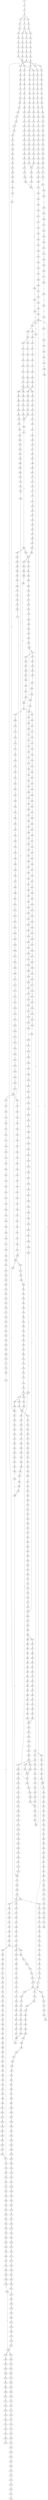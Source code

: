 strict digraph  {
	S0 -> S1 [ label = C ];
	S1 -> S2 [ label = T ];
	S2 -> S3 [ label = T ];
	S3 -> S4 [ label = C ];
	S3 -> S5 [ label = G ];
	S3 -> S6 [ label = T ];
	S4 -> S7 [ label = A ];
	S5 -> S8 [ label = A ];
	S6 -> S9 [ label = A ];
	S7 -> S10 [ label = G ];
	S8 -> S11 [ label = G ];
	S9 -> S12 [ label = G ];
	S10 -> S13 [ label = A ];
	S10 -> S14 [ label = C ];
	S11 -> S15 [ label = C ];
	S12 -> S16 [ label = C ];
	S13 -> S17 [ label = G ];
	S14 -> S18 [ label = C ];
	S15 -> S19 [ label = C ];
	S16 -> S20 [ label = C ];
	S17 -> S21 [ label = G ];
	S18 -> S22 [ label = G ];
	S19 -> S23 [ label = G ];
	S20 -> S24 [ label = G ];
	S21 -> S25 [ label = T ];
	S22 -> S26 [ label = C ];
	S23 -> S27 [ label = C ];
	S24 -> S28 [ label = T ];
	S25 -> S29 [ label = C ];
	S26 -> S30 [ label = C ];
	S27 -> S31 [ label = C ];
	S28 -> S32 [ label = C ];
	S29 -> S33 [ label = C ];
	S30 -> S34 [ label = C ];
	S31 -> S35 [ label = C ];
	S32 -> S36 [ label = C ];
	S33 -> S37 [ label = C ];
	S34 -> S38 [ label = C ];
	S35 -> S38 [ label = C ];
	S36 -> S39 [ label = C ];
	S37 -> S40 [ label = T ];
	S37 -> S41 [ label = A ];
	S37 -> S42 [ label = G ];
	S38 -> S43 [ label = T ];
	S39 -> S44 [ label = A ];
	S40 -> S45 [ label = T ];
	S41 -> S46 [ label = G ];
	S42 -> S47 [ label = G ];
	S43 -> S48 [ label = T ];
	S43 -> S49 [ label = C ];
	S44 -> S50 [ label = C ];
	S45 -> S51 [ label = C ];
	S46 -> S52 [ label = A ];
	S47 -> S53 [ label = A ];
	S48 -> S54 [ label = C ];
	S49 -> S55 [ label = C ];
	S50 -> S56 [ label = C ];
	S51 -> S57 [ label = T ];
	S52 -> S58 [ label = G ];
	S53 -> S59 [ label = G ];
	S54 -> S60 [ label = A ];
	S55 -> S61 [ label = A ];
	S56 -> S62 [ label = A ];
	S57 -> S63 [ label = C ];
	S58 -> S64 [ label = C ];
	S59 -> S65 [ label = G ];
	S60 -> S66 [ label = C ];
	S61 -> S67 [ label = C ];
	S62 -> S68 [ label = C ];
	S63 -> S69 [ label = G ];
	S64 -> S70 [ label = C ];
	S65 -> S71 [ label = C ];
	S66 -> S72 [ label = G ];
	S67 -> S73 [ label = C ];
	S68 -> S74 [ label = C ];
	S69 -> S75 [ label = T ];
	S70 -> S76 [ label = A ];
	S71 -> S77 [ label = G ];
	S72 -> S78 [ label = C ];
	S73 -> S79 [ label = C ];
	S74 -> S80 [ label = G ];
	S75 -> S81 [ label = A ];
	S76 -> S82 [ label = C ];
	S77 -> S83 [ label = T ];
	S78 -> S84 [ label = T ];
	S79 -> S85 [ label = G ];
	S80 -> S86 [ label = A ];
	S81 -> S87 [ label = C ];
	S82 -> S88 [ label = G ];
	S83 -> S89 [ label = G ];
	S84 -> S90 [ label = C ];
	S85 -> S91 [ label = C ];
	S86 -> S92 [ label = T ];
	S87 -> S93 [ label = G ];
	S88 -> S94 [ label = G ];
	S89 -> S95 [ label = G ];
	S90 -> S96 [ label = C ];
	S91 -> S97 [ label = C ];
	S92 -> S98 [ label = C ];
	S93 -> S99 [ label = G ];
	S94 -> S100 [ label = T ];
	S95 -> S101 [ label = T ];
	S96 -> S102 [ label = G ];
	S97 -> S103 [ label = G ];
	S98 -> S104 [ label = G ];
	S99 -> S105 [ label = C ];
	S100 -> S106 [ label = T ];
	S101 -> S107 [ label = A ];
	S102 -> S108 [ label = G ];
	S103 -> S109 [ label = G ];
	S104 -> S110 [ label = G ];
	S105 -> S111 [ label = T ];
	S106 -> S112 [ label = A ];
	S107 -> S113 [ label = T ];
	S108 -> S114 [ label = T ];
	S109 -> S115 [ label = T ];
	S110 -> S116 [ label = T ];
	S111 -> S117 [ label = A ];
	S112 -> S118 [ label = C ];
	S113 -> S119 [ label = G ];
	S114 -> S120 [ label = T ];
	S115 -> S121 [ label = C ];
	S116 -> S122 [ label = T ];
	S117 -> S123 [ label = C ];
	S118 -> S124 [ label = T ];
	S119 -> S125 [ label = A ];
	S120 -> S126 [ label = G ];
	S121 -> S127 [ label = C ];
	S122 -> S128 [ label = C ];
	S123 -> S129 [ label = T ];
	S124 -> S130 [ label = G ];
	S125 -> S131 [ label = G ];
	S126 -> S132 [ label = C ];
	S127 -> S133 [ label = C ];
	S128 -> S134 [ label = C ];
	S129 -> S135 [ label = G ];
	S130 -> S136 [ label = C ];
	S131 -> S137 [ label = C ];
	S132 -> S138 [ label = A ];
	S133 -> S139 [ label = A ];
	S134 -> S140 [ label = A ];
	S135 -> S141 [ label = G ];
	S136 -> S142 [ label = A ];
	S137 -> S143 [ label = G ];
	S138 -> S144 [ label = C ];
	S139 -> S145 [ label = G ];
	S140 -> S146 [ label = G ];
	S141 -> S147 [ label = T ];
	S142 -> S148 [ label = G ];
	S143 -> S149 [ label = G ];
	S144 -> S150 [ label = T ];
	S145 -> S151 [ label = T ];
	S146 -> S152 [ label = T ];
	S147 -> S153 [ label = G ];
	S148 -> S154 [ label = A ];
	S149 -> S155 [ label = T ];
	S150 -> S156 [ label = G ];
	S151 -> S157 [ label = G ];
	S152 -> S158 [ label = G ];
	S153 -> S159 [ label = C ];
	S154 -> S160 [ label = C ];
	S155 -> S161 [ label = C ];
	S156 -> S162 [ label = G ];
	S157 -> S163 [ label = G ];
	S158 -> S164 [ label = G ];
	S159 -> S165 [ label = T ];
	S160 -> S166 [ label = G ];
	S161 -> S167 [ label = G ];
	S162 -> S168 [ label = T ];
	S163 -> S169 [ label = T ];
	S164 -> S170 [ label = T ];
	S165 -> S171 [ label = A ];
	S166 -> S172 [ label = G ];
	S167 -> S173 [ label = C ];
	S168 -> S174 [ label = C ];
	S169 -> S175 [ label = C ];
	S170 -> S175 [ label = C ];
	S171 -> S176 [ label = C ];
	S172 -> S177 [ label = A ];
	S173 -> S178 [ label = A ];
	S174 -> S179 [ label = G ];
	S175 -> S180 [ label = G ];
	S176 -> S181 [ label = T ];
	S177 -> S182 [ label = C ];
	S178 -> S183 [ label = C ];
	S179 -> S184 [ label = T ];
	S180 -> S185 [ label = T ];
	S181 -> S186 [ label = G ];
	S182 -> S187 [ label = A ];
	S183 -> S188 [ label = G ];
	S184 -> S189 [ label = C ];
	S185 -> S190 [ label = C ];
	S186 -> S191 [ label = T ];
	S187 -> S192 [ label = C ];
	S188 -> S193 [ label = C ];
	S189 -> S194 [ label = C ];
	S190 -> S194 [ label = C ];
	S191 -> S195 [ label = A ];
	S192 -> S196 [ label = A ];
	S193 -> S197 [ label = G ];
	S194 -> S198 [ label = G ];
	S195 -> S199 [ label = A ];
	S196 -> S200 [ label = C ];
	S197 -> S201 [ label = C ];
	S198 -> S202 [ label = T ];
	S199 -> S203 [ label = C ];
	S200 -> S204 [ label = C ];
	S201 -> S205 [ label = G ];
	S202 -> S206 [ label = C ];
	S203 -> S207 [ label = A ];
	S204 -> S208 [ label = T ];
	S205 -> S209 [ label = C ];
	S205 -> S210 [ label = G ];
	S206 -> S211 [ label = A ];
	S207 -> S212 [ label = C ];
	S208 -> S213 [ label = C ];
	S209 -> S214 [ label = G ];
	S210 -> S215 [ label = C ];
	S211 -> S216 [ label = C ];
	S212 -> S217 [ label = A ];
	S213 -> S218 [ label = T ];
	S214 -> S219 [ label = T ];
	S215 -> S220 [ label = T ];
	S216 -> S221 [ label = C ];
	S217 -> S222 [ label = C ];
	S218 -> S223 [ label = A ];
	S219 -> S224 [ label = C ];
	S220 -> S225 [ label = G ];
	S221 -> S226 [ label = C ];
	S221 -> S227 [ label = G ];
	S222 -> S228 [ label = G ];
	S223 -> S229 [ label = G ];
	S224 -> S230 [ label = G ];
	S225 -> S231 [ label = G ];
	S226 -> S232 [ label = T ];
	S227 -> S233 [ label = A ];
	S228 -> S234 [ label = C ];
	S229 -> S235 [ label = A ];
	S230 -> S236 [ label = A ];
	S231 -> S237 [ label = A ];
	S232 -> S238 [ label = G ];
	S233 -> S239 [ label = A ];
	S233 -> S240 [ label = G ];
	S234 -> S241 [ label = T ];
	S235 -> S242 [ label = A ];
	S236 -> S243 [ label = C ];
	S237 -> S244 [ label = A ];
	S238 -> S245 [ label = T ];
	S239 -> S246 [ label = T ];
	S240 -> S247 [ label = T ];
	S241 -> S248 [ label = C ];
	S242 -> S249 [ label = C ];
	S243 -> S250 [ label = G ];
	S244 -> S251 [ label = T ];
	S245 -> S252 [ label = C ];
	S246 -> S253 [ label = C ];
	S247 -> S254 [ label = C ];
	S248 -> S255 [ label = C ];
	S249 -> S256 [ label = G ];
	S250 -> S257 [ label = C ];
	S251 -> S258 [ label = G ];
	S252 -> S259 [ label = C ];
	S253 -> S260 [ label = C ];
	S254 -> S261 [ label = C ];
	S255 -> S262 [ label = T ];
	S256 -> S263 [ label = A ];
	S257 -> S264 [ label = G ];
	S258 -> S265 [ label = G ];
	S259 -> S266 [ label = T ];
	S260 -> S267 [ label = T ];
	S261 -> S268 [ label = A ];
	S261 -> S269 [ label = T ];
	S262 -> S270 [ label = A ];
	S263 -> S271 [ label = G ];
	S264 -> S272 [ label = C ];
	S265 -> S273 [ label = G ];
	S266 -> S274 [ label = A ];
	S266 -> S275 [ label = T ];
	S267 -> S276 [ label = C ];
	S268 -> S277 [ label = G ];
	S269 -> S278 [ label = C ];
	S270 -> S279 [ label = G ];
	S271 -> S280 [ label = G ];
	S272 -> S281 [ label = C ];
	S273 -> S282 [ label = G ];
	S274 -> S283 [ label = C ];
	S275 -> S284 [ label = G ];
	S276 -> S285 [ label = G ];
	S277 -> S286 [ label = T ];
	S277 -> S287 [ label = C ];
	S278 -> S288 [ label = G ];
	S279 -> S289 [ label = A ];
	S280 -> S290 [ label = T ];
	S281 -> S291 [ label = T ];
	S282 -> S292 [ label = T ];
	S283 -> S293 [ label = T ];
	S284 -> S294 [ label = A ];
	S284 -> S295 [ label = T ];
	S285 -> S296 [ label = A ];
	S286 -> S297 [ label = A ];
	S287 -> S298 [ label = T ];
	S288 -> S299 [ label = A ];
	S289 -> S300 [ label = A ];
	S290 -> S301 [ label = G ];
	S291 -> S302 [ label = C ];
	S292 -> S303 [ label = C ];
	S293 -> S304 [ label = A ];
	S294 -> S305 [ label = A ];
	S295 -> S306 [ label = A ];
	S296 -> S307 [ label = A ];
	S297 -> S308 [ label = G ];
	S298 -> S309 [ label = T ];
	S299 -> S310 [ label = A ];
	S300 -> S311 [ label = C ];
	S301 -> S312 [ label = T ];
	S302 -> S313 [ label = G ];
	S303 -> S314 [ label = C ];
	S304 -> S315 [ label = C ];
	S305 -> S316 [ label = C ];
	S306 -> S317 [ label = G ];
	S307 -> S318 [ label = C ];
	S308 -> S319 [ label = G ];
	S308 -> S320 [ label = C ];
	S309 -> S321 [ label = C ];
	S310 -> S318 [ label = C ];
	S311 -> S322 [ label = T ];
	S312 -> S323 [ label = C ];
	S313 -> S324 [ label = G ];
	S314 -> S325 [ label = G ];
	S315 -> S326 [ label = C ];
	S316 -> S327 [ label = T ];
	S317 -> S328 [ label = G ];
	S318 -> S329 [ label = T ];
	S319 -> S330 [ label = G ];
	S320 -> S331 [ label = T ];
	S321 -> S332 [ label = A ];
	S322 -> S333 [ label = T ];
	S323 -> S334 [ label = C ];
	S324 -> S335 [ label = G ];
	S325 -> S336 [ label = C ];
	S326 -> S337 [ label = A ];
	S327 -> S338 [ label = T ];
	S328 -> S339 [ label = A ];
	S329 -> S340 [ label = T ];
	S330 -> S341 [ label = T ];
	S331 -> S342 [ label = C ];
	S332 -> S343 [ label = C ];
	S333 -> S344 [ label = C ];
	S334 -> S345 [ label = C ];
	S335 -> S346 [ label = C ];
	S336 -> S347 [ label = C ];
	S337 -> S348 [ label = G ];
	S338 -> S349 [ label = C ];
	S339 -> S350 [ label = G ];
	S340 -> S351 [ label = C ];
	S341 -> S352 [ label = C ];
	S342 -> S353 [ label = C ];
	S343 -> S354 [ label = G ];
	S344 -> S355 [ label = A ];
	S345 -> S356 [ label = T ];
	S346 -> S357 [ label = T ];
	S347 -> S358 [ label = G ];
	S348 -> S359 [ label = G ];
	S349 -> S360 [ label = A ];
	S350 -> S361 [ label = A ];
	S351 -> S362 [ label = A ];
	S352 -> S363 [ label = A ];
	S353 -> S364 [ label = A ];
	S354 -> S365 [ label = C ];
	S355 -> S366 [ label = A ];
	S356 -> S367 [ label = G ];
	S357 -> S368 [ label = C ];
	S358 -> S369 [ label = G ];
	S359 -> S370 [ label = A ];
	S360 -> S366 [ label = A ];
	S361 -> S371 [ label = G ];
	S362 -> S366 [ label = A ];
	S363 -> S372 [ label = C ];
	S364 -> S373 [ label = C ];
	S365 -> S374 [ label = C ];
	S366 -> S375 [ label = C ];
	S367 -> S376 [ label = T ];
	S368 -> S377 [ label = A ];
	S369 -> S378 [ label = A ];
	S370 -> S379 [ label = G ];
	S371 -> S380 [ label = G ];
	S372 -> S381 [ label = T ];
	S373 -> S382 [ label = C ];
	S374 -> S383 [ label = C ];
	S375 -> S384 [ label = C ];
	S375 -> S385 [ label = T ];
	S376 -> S386 [ label = C ];
	S377 -> S387 [ label = C ];
	S378 -> S388 [ label = A ];
	S379 -> S389 [ label = A ];
	S380 -> S390 [ label = T ];
	S381 -> S391 [ label = C ];
	S382 -> S392 [ label = G ];
	S383 -> S393 [ label = T ];
	S384 -> S394 [ label = G ];
	S385 -> S395 [ label = G ];
	S386 -> S396 [ label = C ];
	S387 -> S397 [ label = G ];
	S388 -> S398 [ label = C ];
	S389 -> S399 [ label = G ];
	S390 -> S400 [ label = C ];
	S391 -> S401 [ label = G ];
	S392 -> S402 [ label = G ];
	S393 -> S403 [ label = T ];
	S394 -> S404 [ label = G ];
	S395 -> S405 [ label = G ];
	S395 -> S406 [ label = C ];
	S396 -> S266 [ label = T ];
	S397 -> S407 [ label = T ];
	S398 -> S408 [ label = T ];
	S399 -> S409 [ label = T ];
	S400 -> S410 [ label = C ];
	S401 -> S411 [ label = C ];
	S402 -> S412 [ label = A ];
	S403 -> S413 [ label = C ];
	S404 -> S414 [ label = C ];
	S405 -> S415 [ label = C ];
	S406 -> S416 [ label = C ];
	S407 -> S417 [ label = C ];
	S408 -> S418 [ label = G ];
	S409 -> S419 [ label = C ];
	S410 -> S37 [ label = C ];
	S411 -> S420 [ label = T ];
	S412 -> S421 [ label = C ];
	S413 -> S422 [ label = A ];
	S414 -> S423 [ label = C ];
	S415 -> S424 [ label = C ];
	S416 -> S425 [ label = C ];
	S417 -> S426 [ label = C ];
	S418 -> S427 [ label = C ];
	S419 -> S428 [ label = A ];
	S420 -> S429 [ label = T ];
	S421 -> S430 [ label = G ];
	S422 -> S431 [ label = T ];
	S423 -> S432 [ label = C ];
	S424 -> S433 [ label = C ];
	S425 -> S434 [ label = T ];
	S426 -> S435 [ label = A ];
	S427 -> S436 [ label = A ];
	S428 -> S437 [ label = G ];
	S429 -> S438 [ label = C ];
	S430 -> S439 [ label = T ];
	S431 -> S440 [ label = C ];
	S432 -> S441 [ label = A ];
	S433 -> S442 [ label = A ];
	S434 -> S443 [ label = A ];
	S435 -> S444 [ label = G ];
	S436 -> S445 [ label = A ];
	S437 -> S446 [ label = G ];
	S438 -> S447 [ label = A ];
	S439 -> S448 [ label = C ];
	S440 -> S449 [ label = C ];
	S441 -> S450 [ label = G ];
	S442 -> S451 [ label = G ];
	S443 -> S452 [ label = G ];
	S444 -> S453 [ label = C ];
	S445 -> S454 [ label = C ];
	S446 -> S455 [ label = A ];
	S447 -> S456 [ label = T ];
	S448 -> S457 [ label = G ];
	S449 -> S458 [ label = A ];
	S450 -> S459 [ label = T ];
	S451 -> S460 [ label = G ];
	S452 -> S461 [ label = G ];
	S453 -> S462 [ label = T ];
	S453 -> S463 [ label = G ];
	S454 -> S464 [ label = C ];
	S455 -> S465 [ label = C ];
	S456 -> S466 [ label = C ];
	S457 -> S467 [ label = T ];
	S458 -> S468 [ label = G ];
	S459 -> S469 [ label = T ];
	S460 -> S470 [ label = T ];
	S461 -> S471 [ label = T ];
	S462 -> S309 [ label = T ];
	S463 -> S472 [ label = A ];
	S464 -> S473 [ label = A ];
	S465 -> S474 [ label = C ];
	S466 -> S475 [ label = C ];
	S467 -> S476 [ label = G ];
	S468 -> S477 [ label = A ];
	S469 -> S478 [ label = G ];
	S470 -> S479 [ label = G ];
	S471 -> S480 [ label = G ];
	S472 -> S481 [ label = G ];
	S473 -> S482 [ label = G ];
	S474 -> S483 [ label = A ];
	S475 -> S458 [ label = A ];
	S476 -> S484 [ label = A ];
	S477 -> S485 [ label = A ];
	S478 -> S486 [ label = T ];
	S479 -> S487 [ label = C ];
	S479 -> S488 [ label = G ];
	S480 -> S489 [ label = T ];
	S481 -> S490 [ label = T ];
	S482 -> S491 [ label = A ];
	S483 -> S492 [ label = G ];
	S484 -> S493 [ label = C ];
	S485 -> S494 [ label = C ];
	S486 -> S495 [ label = G ];
	S487 -> S496 [ label = G ];
	S488 -> S497 [ label = G ];
	S489 -> S498 [ label = G ];
	S490 -> S499 [ label = C ];
	S491 -> S500 [ label = A ];
	S492 -> S501 [ label = T ];
	S493 -> S502 [ label = C ];
	S494 -> S503 [ label = C ];
	S495 -> S504 [ label = C ];
	S496 -> S505 [ label = C ];
	S497 -> S506 [ label = C ];
	S498 -> S507 [ label = C ];
	S499 -> S508 [ label = C ];
	S499 -> S509 [ label = T ];
	S500 -> S510 [ label = C ];
	S501 -> S511 [ label = C ];
	S502 -> S512 [ label = G ];
	S503 -> S513 [ label = A ];
	S503 -> S514 [ label = G ];
	S504 -> S515 [ label = G ];
	S505 -> S516 [ label = G ];
	S506 -> S517 [ label = T ];
	S507 -> S518 [ label = G ];
	S508 -> S519 [ label = C ];
	S509 -> S520 [ label = C ];
	S510 -> S521 [ label = A ];
	S511 -> S522 [ label = T ];
	S512 -> S523 [ label = G ];
	S513 -> S524 [ label = G ];
	S513 -> S525 [ label = C ];
	S514 -> S526 [ label = G ];
	S515 -> S527 [ label = T ];
	S516 -> S528 [ label = T ];
	S517 -> S529 [ label = T ];
	S518 -> S530 [ label = T ];
	S519 -> S531 [ label = T ];
	S519 -> S532 [ label = G ];
	S520 -> S533 [ label = G ];
	S521 -> S534 [ label = G ];
	S522 -> S535 [ label = C ];
	S523 -> S536 [ label = T ];
	S524 -> S537 [ label = A ];
	S525 -> S538 [ label = C ];
	S526 -> S539 [ label = A ];
	S527 -> S540 [ label = C ];
	S528 -> S541 [ label = C ];
	S529 -> S542 [ label = C ];
	S530 -> S543 [ label = C ];
	S531 -> S544 [ label = C ];
	S532 -> S545 [ label = C ];
	S533 -> S546 [ label = T ];
	S534 -> S547 [ label = C ];
	S535 -> S548 [ label = T ];
	S536 -> S549 [ label = C ];
	S537 -> S550 [ label = C ];
	S538 -> S551 [ label = A ];
	S539 -> S552 [ label = C ];
	S540 -> S553 [ label = G ];
	S541 -> S554 [ label = G ];
	S542 -> S555 [ label = G ];
	S543 -> S553 [ label = G ];
	S544 -> S556 [ label = C ];
	S545 -> S557 [ label = C ];
	S546 -> S558 [ label = C ];
	S547 -> S559 [ label = C ];
	S548 -> S560 [ label = G ];
	S549 -> S561 [ label = G ];
	S550 -> S562 [ label = T ];
	S551 -> S563 [ label = C ];
	S552 -> S564 [ label = G ];
	S553 -> S565 [ label = A ];
	S554 -> S566 [ label = T ];
	S555 -> S567 [ label = A ];
	S556 -> S568 [ label = G ];
	S557 -> S569 [ label = T ];
	S558 -> S570 [ label = T ];
	S559 -> S571 [ label = G ];
	S560 -> S572 [ label = T ];
	S561 -> S573 [ label = C ];
	S562 -> S574 [ label = C ];
	S563 -> S575 [ label = C ];
	S564 -> S576 [ label = C ];
	S565 -> S577 [ label = A ];
	S566 -> S578 [ label = G ];
	S567 -> S579 [ label = A ];
	S568 -> S580 [ label = G ];
	S569 -> S581 [ label = G ];
	S570 -> S582 [ label = G ];
	S571 -> S583 [ label = T ];
	S572 -> S584 [ label = A ];
	S573 -> S585 [ label = G ];
	S574 -> S586 [ label = C ];
	S575 -> S587 [ label = C ];
	S576 -> S588 [ label = C ];
	S577 -> S589 [ label = C ];
	S578 -> S590 [ label = C ];
	S579 -> S591 [ label = C ];
	S580 -> S592 [ label = T ];
	S581 -> S593 [ label = T ];
	S582 -> S594 [ label = T ];
	S583 -> S595 [ label = C ];
	S585 -> S596 [ label = T ];
	S586 -> S597 [ label = C ];
	S587 -> S598 [ label = C ];
	S588 -> S599 [ label = C ];
	S589 -> S600 [ label = C ];
	S589 -> S601 [ label = A ];
	S590 -> S602 [ label = A ];
	S591 -> S603 [ label = A ];
	S592 -> S604 [ label = C ];
	S593 -> S605 [ label = C ];
	S594 -> S606 [ label = T ];
	S595 -> S607 [ label = C ];
	S596 -> S608 [ label = A ];
	S597 -> S609 [ label = A ];
	S598 -> S610 [ label = T ];
	S599 -> S611 [ label = A ];
	S600 -> S612 [ label = T ];
	S601 -> S613 [ label = C ];
	S602 -> S614 [ label = T ];
	S603 -> S615 [ label = C ];
	S604 -> S616 [ label = T ];
	S605 -> S617 [ label = G ];
	S606 -> S618 [ label = C ];
	S607 -> S619 [ label = T ];
	S608 -> S620 [ label = G ];
	S609 -> S621 [ label = T ];
	S610 -> S622 [ label = T ];
	S611 -> S623 [ label = T ];
	S612 -> S624 [ label = T ];
	S612 -> S625 [ label = G ];
	S613 -> S626 [ label = C ];
	S614 -> S627 [ label = C ];
	S615 -> S628 [ label = G ];
	S616 -> S629 [ label = G ];
	S617 -> S630 [ label = C ];
	S618 -> S631 [ label = C ];
	S619 -> S632 [ label = C ];
	S620 -> S633 [ label = C ];
	S621 -> S634 [ label = C ];
	S622 -> S635 [ label = C ];
	S623 -> S636 [ label = C ];
	S624 -> S637 [ label = C ];
	S625 -> S638 [ label = T ];
	S626 -> S639 [ label = C ];
	S627 -> S640 [ label = C ];
	S628 -> S641 [ label = C ];
	S629 -> S642 [ label = G ];
	S630 -> S643 [ label = G ];
	S631 -> S644 [ label = G ];
	S632 -> S645 [ label = T ];
	S633 -> S646 [ label = C ];
	S634 -> S647 [ label = T ];
	S635 -> S648 [ label = C ];
	S635 -> S649 [ label = G ];
	S636 -> S650 [ label = G ];
	S637 -> S651 [ label = G ];
	S638 -> S652 [ label = C ];
	S639 -> S653 [ label = G ];
	S640 -> S654 [ label = G ];
	S641 -> S655 [ label = G ];
	S642 -> S656 [ label = A ];
	S643 -> S657 [ label = C ];
	S644 -> S658 [ label = T ];
	S645 -> S659 [ label = G ];
	S646 -> S660 [ label = G ];
	S647 -> S661 [ label = G ];
	S648 -> S662 [ label = T ];
	S649 -> S663 [ label = A ];
	S650 -> S664 [ label = T ];
	S651 -> S665 [ label = T ];
	S652 -> S666 [ label = G ];
	S653 -> S667 [ label = T ];
	S654 -> S668 [ label = C ];
	S655 -> S669 [ label = C ];
	S656 -> S670 [ label = G ];
	S657 -> S671 [ label = G ];
	S657 -> S672 [ label = A ];
	S658 -> S673 [ label = G ];
	S659 -> S674 [ label = T ];
	S660 -> S675 [ label = C ];
	S661 -> S676 [ label = C ];
	S662 -> S677 [ label = G ];
	S663 -> S678 [ label = T ];
	S664 -> S679 [ label = C ];
	S665 -> S680 [ label = A ];
	S666 -> S681 [ label = C ];
	S667 -> S682 [ label = A ];
	S668 -> S683 [ label = A ];
	S669 -> S684 [ label = A ];
	S670 -> S685 [ label = G ];
	S671 -> S686 [ label = A ];
	S672 -> S687 [ label = A ];
	S673 -> S688 [ label = G ];
	S674 -> S689 [ label = C ];
	S675 -> S690 [ label = T ];
	S676 -> S691 [ label = C ];
	S677 -> S692 [ label = T ];
	S678 -> S693 [ label = C ];
	S679 -> S694 [ label = C ];
	S680 -> S695 [ label = C ];
	S681 -> S643 [ label = G ];
	S682 -> S696 [ label = C ];
	S683 -> S697 [ label = C ];
	S684 -> S698 [ label = C ];
	S685 -> S699 [ label = G ];
	S686 -> S700 [ label = G ];
	S687 -> S701 [ label = C ];
	S688 -> S702 [ label = C ];
	S689 -> S703 [ label = G ];
	S690 -> S704 [ label = G ];
	S691 -> S705 [ label = A ];
	S692 -> S706 [ label = C ];
	S693 -> S707 [ label = G ];
	S694 -> S708 [ label = T ];
	S695 -> S709 [ label = T ];
	S696 -> S710 [ label = G ];
	S697 -> S711 [ label = G ];
	S698 -> S712 [ label = G ];
	S699 -> S713 [ label = T ];
	S700 -> S714 [ label = C ];
	S701 -> S715 [ label = C ];
	S702 -> S716 [ label = C ];
	S703 -> S717 [ label = T ];
	S704 -> S718 [ label = G ];
	S705 -> S719 [ label = G ];
	S706 -> S720 [ label = C ];
	S707 -> S721 [ label = T ];
	S708 -> S722 [ label = C ];
	S709 -> S723 [ label = T ];
	S710 -> S724 [ label = T ];
	S711 -> S725 [ label = T ];
	S712 -> S726 [ label = T ];
	S713 -> S727 [ label = G ];
	S714 -> S728 [ label = A ];
	S715 -> S729 [ label = C ];
	S716 -> S730 [ label = C ];
	S717 -> S731 [ label = G ];
	S718 -> S732 [ label = A ];
	S719 -> S733 [ label = T ];
	S720 -> S734 [ label = T ];
	S721 -> S735 [ label = T ];
	S722 -> S736 [ label = T ];
	S723 -> S737 [ label = C ];
	S724 -> S738 [ label = C ];
	S725 -> S739 [ label = C ];
	S726 -> S740 [ label = C ];
	S727 -> S741 [ label = T ];
	S728 -> S742 [ label = G ];
	S729 -> S743 [ label = G ];
	S730 -> S744 [ label = G ];
	S731 -> S745 [ label = G ];
	S732 -> S746 [ label = A ];
	S733 -> S747 [ label = C ];
	S734 -> S275 [ label = T ];
	S735 -> S748 [ label = T ];
	S736 -> S749 [ label = T ];
	S737 -> S750 [ label = A ];
	S738 -> S751 [ label = C ];
	S739 -> S752 [ label = G ];
	S740 -> S753 [ label = C ];
	S741 -> S754 [ label = T ];
	S742 -> S755 [ label = T ];
	S743 -> S756 [ label = T ];
	S744 -> S757 [ label = T ];
	S745 -> S758 [ label = T ];
	S746 -> S759 [ label = G ];
	S747 -> S760 [ label = G ];
	S748 -> S761 [ label = G ];
	S749 -> S762 [ label = C ];
	S750 -> S763 [ label = A ];
	S751 -> S764 [ label = A ];
	S752 -> S765 [ label = A ];
	S753 -> S766 [ label = A ];
	S754 -> S767 [ label = C ];
	S755 -> S768 [ label = G ];
	S756 -> S769 [ label = A ];
	S757 -> S770 [ label = C ];
	S758 -> S771 [ label = A ];
	S759 -> S772 [ label = A ];
	S760 -> S773 [ label = T ];
	S761 -> S774 [ label = T ];
	S762 -> S775 [ label = T ];
	S763 -> S776 [ label = G ];
	S764 -> S777 [ label = G ];
	S765 -> S778 [ label = G ];
	S766 -> S444 [ label = G ];
	S767 -> S779 [ label = C ];
	S768 -> S780 [ label = C ];
	S769 -> S781 [ label = C ];
	S770 -> S782 [ label = C ];
	S771 -> S783 [ label = C ];
	S772 -> S784 [ label = A ];
	S773 -> S785 [ label = A ];
	S774 -> S786 [ label = A ];
	S775 -> S787 [ label = C ];
	S776 -> S788 [ label = C ];
	S777 -> S453 [ label = C ];
	S778 -> S789 [ label = C ];
	S779 -> S790 [ label = A ];
	S780 -> S791 [ label = A ];
	S781 -> S792 [ label = A ];
	S782 -> S793 [ label = A ];
	S783 -> S794 [ label = C ];
	S784 -> S795 [ label = C ];
	S785 -> S796 [ label = A ];
	S786 -> S797 [ label = G ];
	S787 -> S798 [ label = G ];
	S788 -> S799 [ label = G ];
	S789 -> S800 [ label = G ];
	S790 -> S801 [ label = G ];
	S791 -> S802 [ label = A ];
	S792 -> S803 [ label = G ];
	S793 -> S804 [ label = G ];
	S794 -> S805 [ label = G ];
	S795 -> S806 [ label = G ];
	S796 -> S807 [ label = G ];
	S797 -> S808 [ label = G ];
	S798 -> S809 [ label = G ];
	S799 -> S810 [ label = A ];
	S800 -> S811 [ label = A ];
	S801 -> S812 [ label = C ];
	S802 -> S813 [ label = C ];
	S803 -> S814 [ label = C ];
	S804 -> S815 [ label = T ];
	S805 -> S816 [ label = G ];
	S806 -> S817 [ label = G ];
	S807 -> S818 [ label = A ];
	S808 -> S819 [ label = A ];
	S809 -> S820 [ label = A ];
	S810 -> S821 [ label = G ];
	S811 -> S822 [ label = G ];
	S812 -> S823 [ label = A ];
	S813 -> S824 [ label = A ];
	S814 -> S825 [ label = A ];
	S815 -> S826 [ label = A ];
	S816 -> S827 [ label = T ];
	S817 -> S828 [ label = C ];
	S818 -> S829 [ label = C ];
	S819 -> S830 [ label = A ];
	S820 -> S831 [ label = G ];
	S821 -> S832 [ label = T ];
	S822 -> S833 [ label = T ];
	S823 -> S834 [ label = G ];
	S824 -> S835 [ label = G ];
	S825 -> S836 [ label = G ];
	S826 -> S308 [ label = G ];
	S827 -> S837 [ label = G ];
	S828 -> S838 [ label = A ];
	S829 -> S839 [ label = G ];
	S830 -> S840 [ label = A ];
	S831 -> S841 [ label = A ];
	S832 -> S842 [ label = C ];
	S833 -> S843 [ label = C ];
	S834 -> S844 [ label = A ];
	S835 -> S845 [ label = C ];
	S836 -> S846 [ label = G ];
	S837 -> S847 [ label = G ];
	S838 -> S848 [ label = C ];
	S839 -> S849 [ label = G ];
	S840 -> S850 [ label = G ];
	S841 -> S851 [ label = G ];
	S842 -> S508 [ label = C ];
	S843 -> S852 [ label = G ];
	S844 -> S853 [ label = T ];
	S845 -> S854 [ label = T ];
	S846 -> S855 [ label = T ];
	S847 -> S856 [ label = T ];
	S848 -> S857 [ label = C ];
	S848 -> S858 [ label = T ];
	S849 -> S859 [ label = C ];
	S850 -> S860 [ label = G ];
	S851 -> S861 [ label = G ];
	S852 -> S862 [ label = A ];
	S853 -> S863 [ label = A ];
	S854 -> S864 [ label = A ];
	S855 -> S865 [ label = G ];
	S856 -> S866 [ label = T ];
	S857 -> S867 [ label = G ];
	S858 -> S868 [ label = G ];
	S859 -> S869 [ label = T ];
	S860 -> S870 [ label = T ];
	S861 -> S871 [ label = T ];
	S862 -> S872 [ label = A ];
	S863 -> S873 [ label = A ];
	S864 -> S874 [ label = C ];
	S865 -> S875 [ label = C ];
	S866 -> S876 [ label = A ];
	S867 -> S877 [ label = G ];
	S868 -> S878 [ label = G ];
	S869 -> S879 [ label = C ];
	S870 -> S880 [ label = C ];
	S871 -> S400 [ label = C ];
	S872 -> S881 [ label = C ];
	S873 -> S882 [ label = A ];
	S874 -> S883 [ label = G ];
	S875 -> S884 [ label = A ];
	S876 -> S885 [ label = G ];
	S877 -> S886 [ label = G ];
	S878 -> S887 [ label = G ];
	S879 -> S888 [ label = T ];
	S880 -> S889 [ label = C ];
	S881 -> S890 [ label = C ];
	S882 -> S891 [ label = A ];
	S883 -> S892 [ label = A ];
	S884 -> S893 [ label = C ];
	S885 -> S894 [ label = A ];
	S886 -> S895 [ label = A ];
	S887 -> S896 [ label = A ];
	S888 -> S897 [ label = C ];
	S889 -> S898 [ label = C ];
	S890 -> S612 [ label = T ];
	S891 -> S899 [ label = A ];
	S892 -> S900 [ label = G ];
	S893 -> S901 [ label = G ];
	S894 -> S902 [ label = A ];
	S895 -> S903 [ label = A ];
	S896 -> S904 [ label = A ];
	S897 -> S905 [ label = G ];
	S898 -> S906 [ label = G ];
	S899 -> S907 [ label = C ];
	S900 -> S908 [ label = A ];
	S901 -> S909 [ label = C ];
	S902 -> S910 [ label = G ];
	S903 -> S911 [ label = T ];
	S904 -> S912 [ label = C ];
	S905 -> S913 [ label = A ];
	S906 -> S914 [ label = A ];
	S907 -> S915 [ label = T ];
	S908 -> S916 [ label = A ];
	S909 -> S917 [ label = G ];
	S910 -> S918 [ label = G ];
	S911 -> S919 [ label = T ];
	S912 -> S920 [ label = T ];
	S913 -> S921 [ label = A ];
	S914 -> S922 [ label = A ];
	S915 -> S923 [ label = T ];
	S916 -> S924 [ label = C ];
	S917 -> S925 [ label = G ];
	S918 -> S926 [ label = G ];
	S919 -> S927 [ label = G ];
	S920 -> S928 [ label = G ];
	S921 -> S929 [ label = G ];
	S922 -> S930 [ label = G ];
	S923 -> S931 [ label = T ];
	S924 -> S932 [ label = T ];
	S925 -> S933 [ label = T ];
	S926 -> S934 [ label = G ];
	S927 -> S935 [ label = A ];
	S928 -> S936 [ label = G ];
	S929 -> S937 [ label = T ];
	S930 -> S938 [ label = T ];
	S931 -> S939 [ label = G ];
	S932 -> S940 [ label = G ];
	S933 -> S941 [ label = G ];
	S934 -> S942 [ label = G ];
	S935 -> S943 [ label = A ];
	S936 -> S944 [ label = A ];
	S937 -> S945 [ label = C ];
	S938 -> S946 [ label = C ];
	S939 -> S947 [ label = C ];
	S940 -> S948 [ label = G ];
	S941 -> S949 [ label = C ];
	S942 -> S950 [ label = T ];
	S943 -> S951 [ label = C ];
	S944 -> S952 [ label = C ];
	S945 -> S953 [ label = G ];
	S946 -> S954 [ label = G ];
	S947 -> S955 [ label = C ];
	S948 -> S956 [ label = C ];
	S949 -> S957 [ label = C ];
	S950 -> S958 [ label = C ];
	S951 -> S959 [ label = C ];
	S952 -> S960 [ label = C ];
	S953 -> S961 [ label = C ];
	S954 -> S962 [ label = A ];
	S955 -> S963 [ label = G ];
	S956 -> S964 [ label = G ];
	S957 -> S965 [ label = G ];
	S958 -> S966 [ label = C ];
	S959 -> S967 [ label = C ];
	S960 -> S968 [ label = C ];
	S961 -> S969 [ label = G ];
	S962 -> S970 [ label = G ];
	S963 -> S971 [ label = T ];
	S964 -> S972 [ label = C ];
	S965 -> S973 [ label = C ];
	S966 -> S974 [ label = G ];
	S967 -> S975 [ label = G ];
	S968 -> S976 [ label = G ];
	S969 -> S977 [ label = G ];
	S970 -> S978 [ label = G ];
	S971 -> S979 [ label = A ];
	S972 -> S980 [ label = A ];
	S973 -> S981 [ label = A ];
	S974 -> S982 [ label = T ];
	S975 -> S983 [ label = T ];
	S976 -> S984 [ label = T ];
	S977 -> S985 [ label = C ];
	S978 -> S986 [ label = T ];
	S979 -> S987 [ label = G ];
	S980 -> S988 [ label = G ];
	S981 -> S989 [ label = A ];
	S982 -> S990 [ label = C ];
	S983 -> S991 [ label = C ];
	S984 -> S992 [ label = C ];
	S985 -> S993 [ label = T ];
	S986 -> S994 [ label = A ];
	S987 -> S995 [ label = C ];
	S988 -> S996 [ label = C ];
	S989 -> S997 [ label = C ];
	S990 -> S998 [ label = G ];
	S991 -> S999 [ label = T ];
	S992 -> S1000 [ label = T ];
	S993 -> S1001 [ label = A ];
	S994 -> S1002 [ label = T ];
	S995 -> S1003 [ label = C ];
	S996 -> S1004 [ label = G ];
	S997 -> S1005 [ label = C ];
	S998 -> S1006 [ label = G ];
	S999 -> S1007 [ label = C ];
	S1000 -> S1007 [ label = C ];
	S1001 -> S1008 [ label = T ];
	S1002 -> S1009 [ label = A ];
	S1003 -> S1010 [ label = G ];
	S1004 -> S1011 [ label = G ];
	S1005 -> S1012 [ label = A ];
	S1006 -> S1013 [ label = A ];
	S1007 -> S1014 [ label = G ];
	S1008 -> S1015 [ label = A ];
	S1009 -> S1016 [ label = A ];
	S1010 -> S1017 [ label = G ];
	S1011 -> S1018 [ label = G ];
	S1012 -> S1019 [ label = G ];
	S1013 -> S1020 [ label = A ];
	S1014 -> S1021 [ label = G ];
	S1015 -> S1022 [ label = G ];
	S1016 -> S1023 [ label = G ];
	S1017 -> S1024 [ label = T ];
	S1018 -> S1025 [ label = T ];
	S1019 -> S1026 [ label = T ];
	S1020 -> S1027 [ label = C ];
	S1021 -> S1028 [ label = C ];
	S1022 -> S1029 [ label = T ];
	S1023 -> S1030 [ label = T ];
	S1024 -> S1031 [ label = G ];
	S1025 -> S1032 [ label = G ];
	S1026 -> S1033 [ label = C ];
	S1027 -> S1034 [ label = A ];
	S1027 -> S1035 [ label = T ];
	S1028 -> S1036 [ label = A ];
	S1029 -> S1037 [ label = A ];
	S1030 -> S1038 [ label = C ];
	S1031 -> S1039 [ label = A ];
	S1032 -> S1040 [ label = C ];
	S1033 -> S1041 [ label = G ];
	S1034 -> S1042 [ label = G ];
	S1035 -> S1043 [ label = A ];
	S1036 -> S1044 [ label = C ];
	S1037 -> S1045 [ label = G ];
	S1038 -> S1046 [ label = G ];
	S1039 -> S1047 [ label = C ];
	S1040 -> S1048 [ label = C ];
	S1041 -> S1049 [ label = C ];
	S1042 -> S1050 [ label = G ];
	S1043 -> S1051 [ label = C ];
	S1044 -> S1052 [ label = C ];
	S1045 -> S1053 [ label = C ];
	S1046 -> S1054 [ label = T ];
	S1047 -> S1055 [ label = G ];
	S1048 -> S1056 [ label = G ];
	S1049 -> S1057 [ label = G ];
	S1050 -> S1058 [ label = A ];
	S1051 -> S1059 [ label = A ];
	S1052 -> S1060 [ label = G ];
	S1053 -> S1061 [ label = C ];
	S1054 -> S1062 [ label = G ];
	S1055 -> S1063 [ label = T ];
	S1056 -> S1064 [ label = C ];
	S1057 -> S1065 [ label = C ];
	S1058 -> S1066 [ label = A ];
	S1059 -> S1067 [ label = A ];
	S1060 -> S1068 [ label = A ];
	S1061 -> S1069 [ label = G ];
	S1062 -> S1070 [ label = G ];
	S1063 -> S1071 [ label = G ];
	S1064 -> S1072 [ label = C ];
	S1065 -> S1073 [ label = A ];
	S1066 -> S1074 [ label = T ];
	S1067 -> S1075 [ label = C ];
	S1068 -> S1076 [ label = G ];
	S1068 -> S1077 [ label = A ];
	S1069 -> S1078 [ label = A ];
	S1070 -> S1079 [ label = T ];
	S1071 -> S1080 [ label = G ];
	S1072 -> S1081 [ label = G ];
	S1073 -> S1082 [ label = G ];
	S1074 -> S1083 [ label = A ];
	S1075 -> S1084 [ label = G ];
	S1076 -> S1085 [ label = T ];
	S1077 -> S1086 [ label = T ];
	S1078 -> S1087 [ label = A ];
	S1079 -> S771 [ label = A ];
	S1080 -> S1088 [ label = G ];
	S1081 -> S1089 [ label = G ];
	S1082 -> S1090 [ label = C ];
	S1083 -> S1091 [ label = G ];
	S1084 -> S1092 [ label = A ];
	S1085 -> S254 [ label = C ];
	S1086 -> S1093 [ label = G ];
	S1087 -> S1094 [ label = A ];
	S1088 -> S1095 [ label = T ];
	S1089 -> S1096 [ label = T ];
	S1090 -> S1097 [ label = C ];
	S1091 -> S1098 [ label = T ];
	S1092 -> S1099 [ label = A ];
	S1093 -> S1100 [ label = T ];
	S1094 -> S1101 [ label = C ];
	S1095 -> S1102 [ label = A ];
	S1096 -> S1103 [ label = G ];
	S1097 -> S1104 [ label = G ];
	S1098 -> S1105 [ label = C ];
	S1099 -> S1106 [ label = A ];
	S1100 -> S1107 [ label = A ];
	S1101 -> S1108 [ label = C ];
	S1102 -> S1109 [ label = C ];
	S1103 -> S1110 [ label = G ];
	S1104 -> S1111 [ label = G ];
	S1105 -> S1112 [ label = T ];
	S1106 -> S1113 [ label = A ];
	S1107 -> S1114 [ label = G ];
	S1108 -> S1115 [ label = C ];
	S1109 -> S1116 [ label = T ];
	S1110 -> S1117 [ label = T ];
	S1111 -> S1118 [ label = T ];
	S1112 -> S1119 [ label = C ];
	S1113 -> S1120 [ label = C ];
	S1114 -> S1121 [ label = T ];
	S1115 -> S1122 [ label = C ];
	S1116 -> S1123 [ label = A ];
	S1117 -> S1124 [ label = G ];
	S1118 -> S1125 [ label = G ];
	S1119 -> S1126 [ label = T ];
	S1120 -> S1127 [ label = A ];
	S1121 -> S1128 [ label = T ];
	S1122 -> S1129 [ label = G ];
	S1123 -> S1130 [ label = T ];
	S1124 -> S1131 [ label = G ];
	S1125 -> S1132 [ label = G ];
	S1126 -> S1133 [ label = C ];
	S1127 -> S1134 [ label = G ];
	S1128 -> S1135 [ label = T ];
	S1129 -> S1136 [ label = A ];
	S1130 -> S1137 [ label = T ];
	S1131 -> S1138 [ label = A ];
	S1132 -> S1139 [ label = A ];
	S1133 -> S1140 [ label = T ];
	S1134 -> S1141 [ label = A ];
	S1135 -> S1142 [ label = C ];
	S1136 -> S1143 [ label = C ];
	S1137 -> S1144 [ label = G ];
	S1138 -> S1145 [ label = A ];
	S1139 -> S1146 [ label = A ];
	S1140 -> S1147 [ label = G ];
	S1141 -> S1148 [ label = A ];
	S1142 -> S1149 [ label = A ];
	S1143 -> S1150 [ label = T ];
	S1144 -> S1151 [ label = G ];
	S1145 -> S1152 [ label = C ];
	S1146 -> S1153 [ label = G ];
	S1147 -> S1154 [ label = A ];
	S1148 -> S1155 [ label = G ];
	S1149 -> S1156 [ label = C ];
	S1150 -> S1157 [ label = A ];
	S1151 -> S1158 [ label = A ];
	S1152 -> S1159 [ label = C ];
	S1153 -> S1160 [ label = A ];
	S1154 -> S1161 [ label = G ];
	S1155 -> S1162 [ label = G ];
	S1156 -> S1163 [ label = T ];
	S1157 -> S1164 [ label = G ];
	S1158 -> S1165 [ label = A ];
	S1159 -> S1166 [ label = T ];
	S1160 -> S1167 [ label = A ];
	S1161 -> S1168 [ label = T ];
	S1162 -> S1169 [ label = G ];
	S1163 -> S1170 [ label = C ];
	S1164 -> S1171 [ label = A ];
	S1165 -> S1172 [ label = C ];
	S1166 -> S1173 [ label = C ];
	S1167 -> S795 [ label = C ];
	S1168 -> S1174 [ label = A ];
	S1169 -> S1175 [ label = G ];
	S1170 -> S1176 [ label = C ];
	S1171 -> S1177 [ label = A ];
	S1172 -> S1178 [ label = G ];
	S1173 -> S1179 [ label = G ];
	S1175 -> S1180 [ label = T ];
	S1176 -> S1181 [ label = T ];
	S1177 -> S1182 [ label = T ];
	S1178 -> S1183 [ label = G ];
	S1179 -> S1184 [ label = G ];
	S1180 -> S1185 [ label = C ];
	S1181 -> S1186 [ label = T ];
	S1182 -> S1187 [ label = C ];
	S1183 -> S1188 [ label = T ];
	S1184 -> S1189 [ label = C ];
	S1185 -> S1190 [ label = T ];
	S1186 -> S1191 [ label = T ];
	S1187 -> S1192 [ label = G ];
	S1188 -> S1193 [ label = A ];
	S1189 -> S1194 [ label = A ];
	S1190 -> S1195 [ label = C ];
	S1191 -> S1196 [ label = C ];
	S1192 -> S1197 [ label = G ];
	S1193 -> S1198 [ label = C ];
	S1194 -> S1199 [ label = C ];
	S1195 -> S1200 [ label = T ];
	S1196 -> S1201 [ label = A ];
	S1197 -> S1202 [ label = G ];
	S1198 -> S1203 [ label = G ];
	S1199 -> S1204 [ label = G ];
	S1200 -> S1205 [ label = C ];
	S1201 -> S1206 [ label = T ];
	S1202 -> S1207 [ label = T ];
	S1203 -> S1208 [ label = A ];
	S1204 -> S1209 [ label = C ];
	S1205 -> S1210 [ label = G ];
	S1206 -> S1211 [ label = C ];
	S1207 -> S1212 [ label = A ];
	S1208 -> S1213 [ label = A ];
	S1209 -> S1214 [ label = G ];
	S1210 -> S1215 [ label = T ];
	S1211 -> S1216 [ label = C ];
	S1212 -> S1217 [ label = T ];
	S1213 -> S1218 [ label = G ];
	S1214 -> S1219 [ label = C ];
	S1215 -> S1220 [ label = G ];
	S1216 -> S1221 [ label = A ];
	S1217 -> S1222 [ label = C ];
	S1218 -> S1223 [ label = A ];
	S1219 -> S205 [ label = G ];
	S1220 -> S1224 [ label = G ];
	S1221 -> S468 [ label = G ];
	S1222 -> S1225 [ label = C ];
	S1223 -> S1226 [ label = A ];
	S1224 -> S1227 [ label = T ];
	S1225 -> S1228 [ label = C ];
	S1226 -> S1229 [ label = G ];
	S1227 -> S1230 [ label = A ];
	S1228 -> S1231 [ label = G ];
	S1229 -> S1232 [ label = T ];
	S1231 -> S1233 [ label = A ];
	S1232 -> S1234 [ label = G ];
	S1233 -> S1235 [ label = A ];
	S1234 -> S1236 [ label = T ];
	S1235 -> S1237 [ label = A ];
	S1236 -> S1238 [ label = C ];
	S1237 -> S1239 [ label = G ];
	S1238 -> S1240 [ label = C ];
	S1239 -> S1241 [ label = T ];
	S1240 -> S1242 [ label = T ];
	S1241 -> S1243 [ label = G ];
	S1242 -> S1244 [ label = G ];
	S1243 -> S1245 [ label = T ];
	S1244 -> S1246 [ label = G ];
	S1245 -> S1247 [ label = C ];
	S1246 -> S1248 [ label = C ];
	S1247 -> S1249 [ label = G ];
	S1248 -> S1250 [ label = C ];
	S1249 -> S1251 [ label = T ];
	S1250 -> S1252 [ label = T ];
	S1251 -> S1253 [ label = C ];
	S1252 -> S1254 [ label = G ];
	S1253 -> S1255 [ label = G ];
	S1254 -> S1256 [ label = G ];
	S1255 -> S1257 [ label = G ];
	S1256 -> S1258 [ label = G ];
	S1257 -> S1259 [ label = A ];
	S1258 -> S1260 [ label = T ];
	S1259 -> S1261 [ label = A ];
	S1260 -> S1262 [ label = C ];
	S1261 -> S1027 [ label = C ];
	S1262 -> S1263 [ label = C ];
	S1263 -> S1264 [ label = C ];
	S1264 -> S1265 [ label = G ];
	S1265 -> S1266 [ label = A ];
	S1266 -> S1267 [ label = G ];
	S1267 -> S1268 [ label = T ];
	S1268 -> S1269 [ label = C ];
	S1269 -> S1270 [ label = C ];
	S1270 -> S268 [ label = A ];
}
